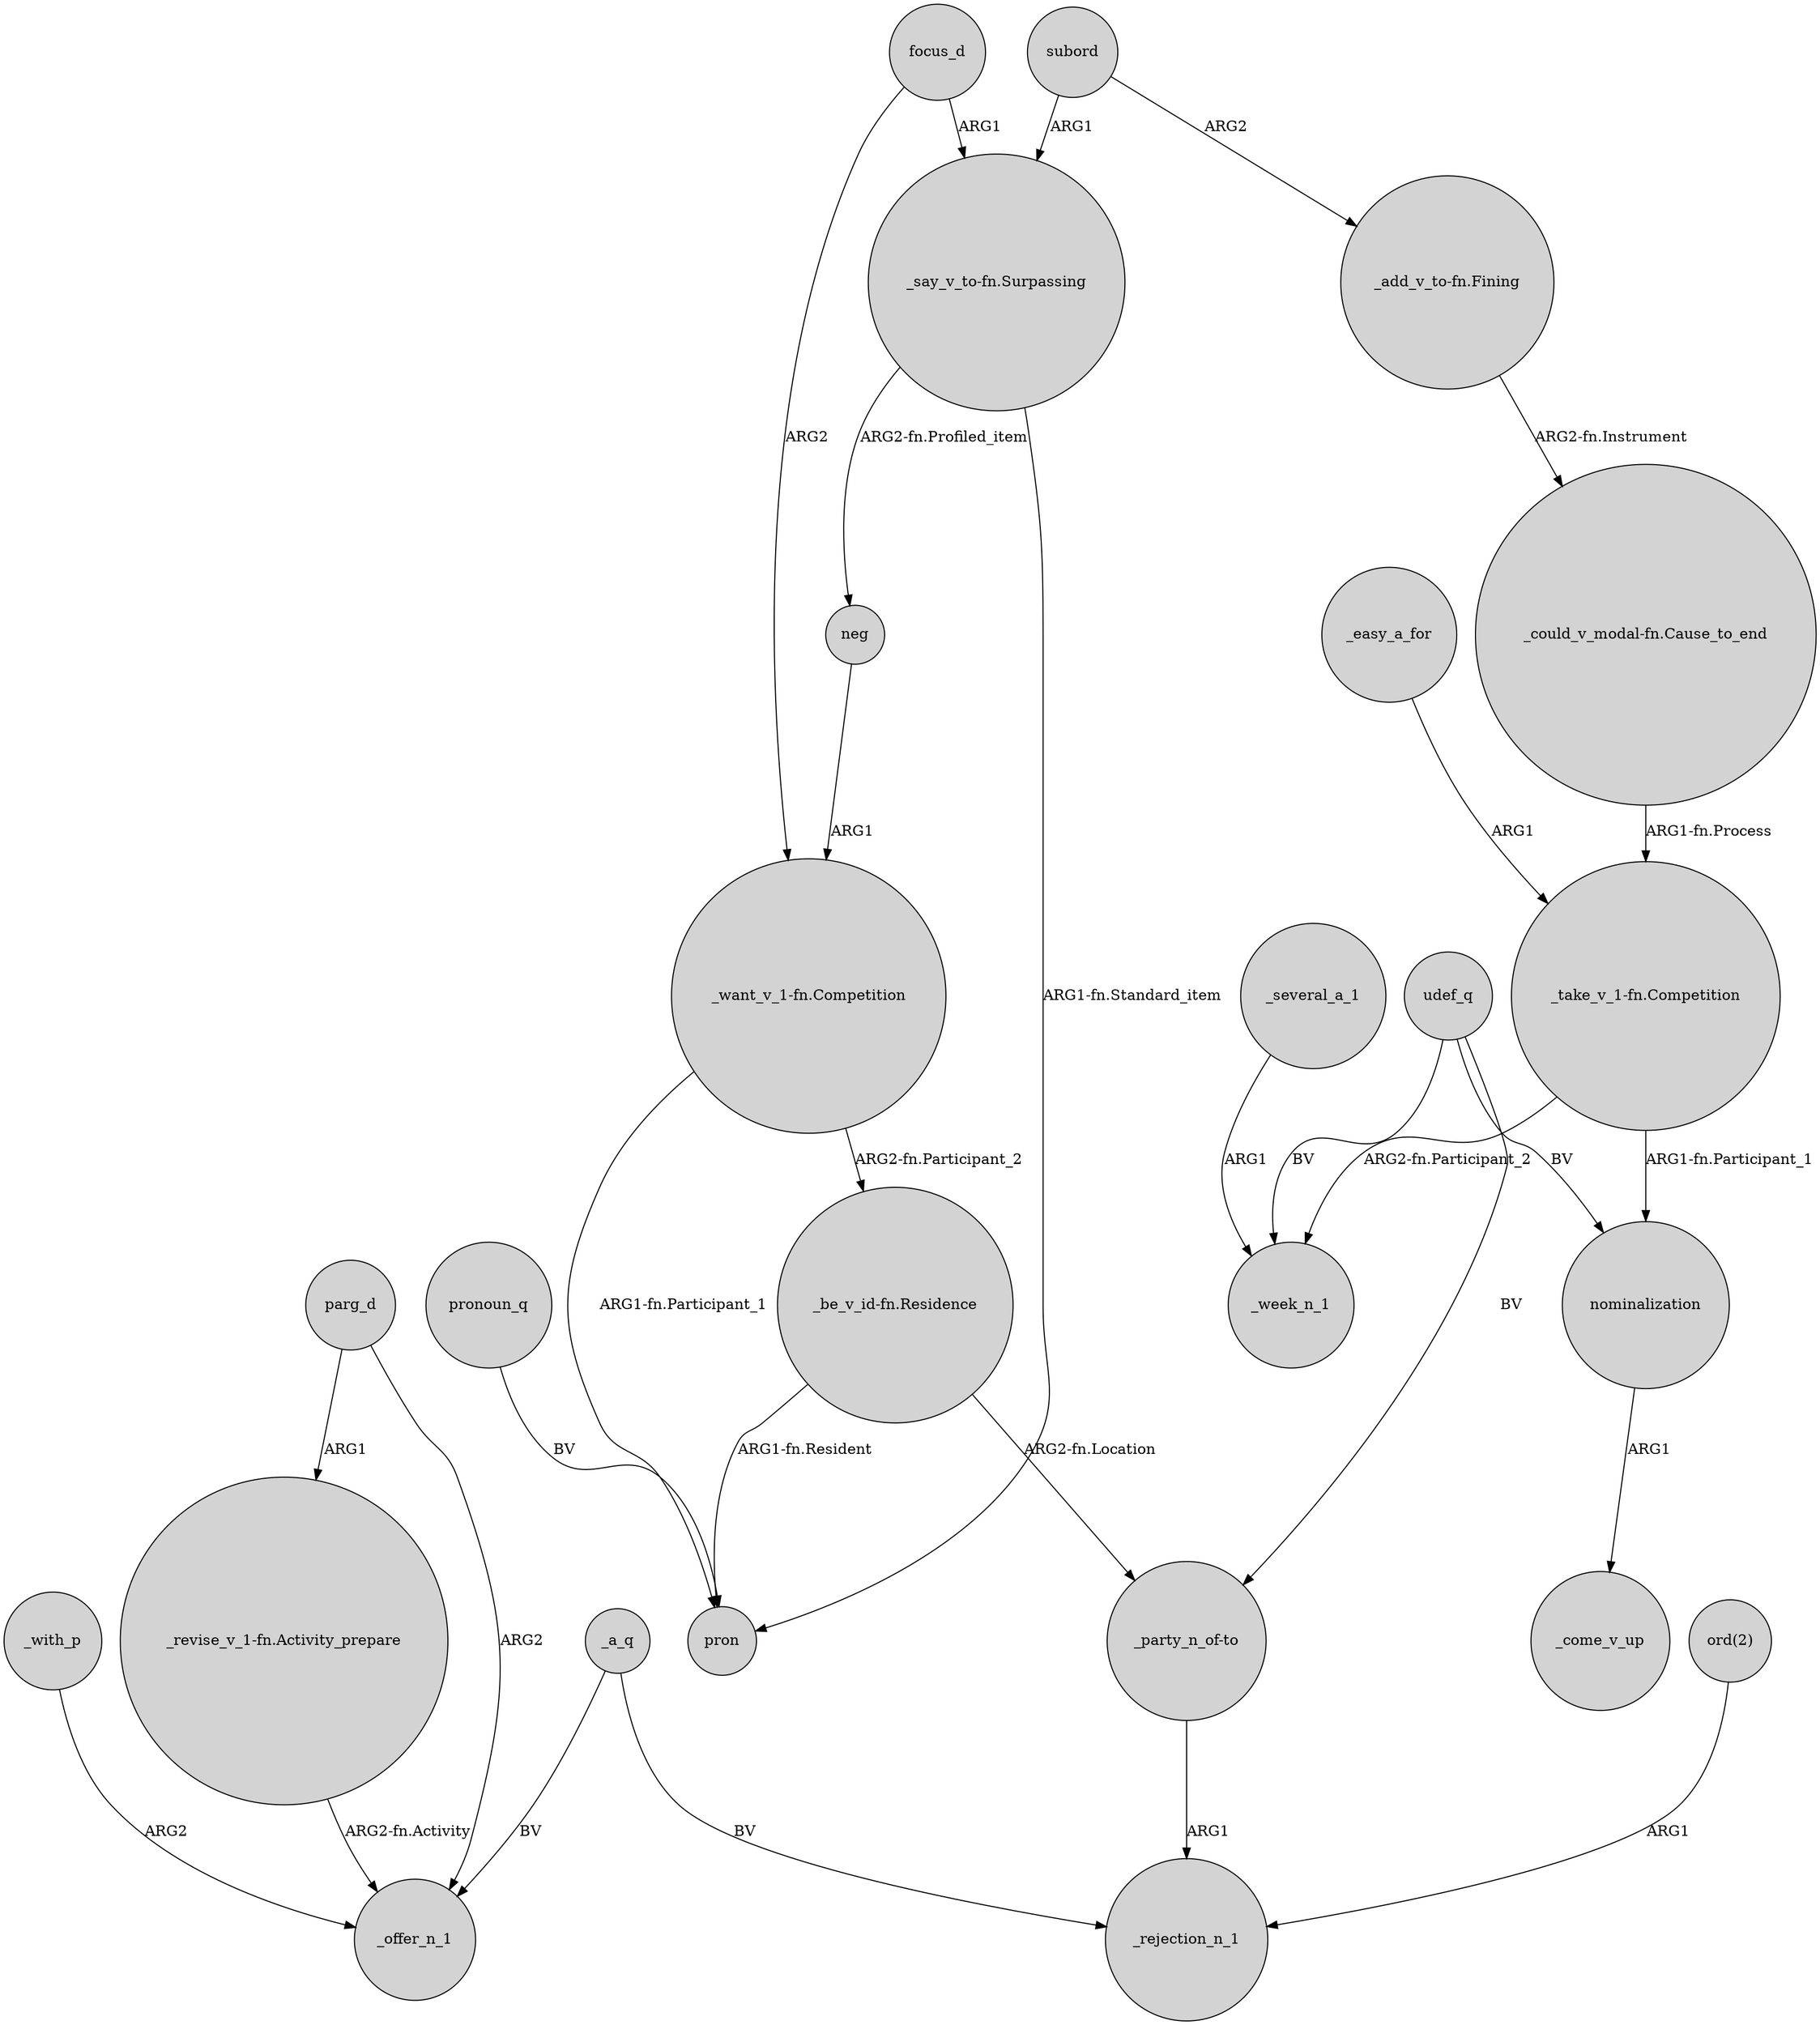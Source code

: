 digraph {
	node [shape=circle style=filled]
	_with_p -> _offer_n_1 [label=ARG2]
	"_could_v_modal-fn.Cause_to_end" -> "_take_v_1-fn.Competition" [label="ARG1-fn.Process"]
	parg_d -> "_revise_v_1-fn.Activity_prepare" [label=ARG1]
	nominalization -> _come_v_up [label=ARG1]
	parg_d -> _offer_n_1 [label=ARG2]
	subord -> "_say_v_to-fn.Surpassing" [label=ARG1]
	"_want_v_1-fn.Competition" -> "_be_v_id-fn.Residence" [label="ARG2-fn.Participant_2"]
	"_add_v_to-fn.Fining" -> "_could_v_modal-fn.Cause_to_end" [label="ARG2-fn.Instrument"]
	focus_d -> "_want_v_1-fn.Competition" [label=ARG2]
	udef_q -> nominalization [label=BV]
	"_be_v_id-fn.Residence" -> pron [label="ARG1-fn.Resident"]
	"_take_v_1-fn.Competition" -> nominalization [label="ARG1-fn.Participant_1"]
	_a_q -> _rejection_n_1 [label=BV]
	"_be_v_id-fn.Residence" -> "_party_n_of-to" [label="ARG2-fn.Location"]
	pronoun_q -> pron [label=BV]
	udef_q -> _week_n_1 [label=BV]
	"_say_v_to-fn.Surpassing" -> neg [label="ARG2-fn.Profiled_item"]
	"ord(2)" -> _rejection_n_1 [label=ARG1]
	"_take_v_1-fn.Competition" -> _week_n_1 [label="ARG2-fn.Participant_2"]
	_easy_a_for -> "_take_v_1-fn.Competition" [label=ARG1]
	neg -> "_want_v_1-fn.Competition" [label=ARG1]
	"_party_n_of-to" -> _rejection_n_1 [label=ARG1]
	focus_d -> "_say_v_to-fn.Surpassing" [label=ARG1]
	"_revise_v_1-fn.Activity_prepare" -> _offer_n_1 [label="ARG2-fn.Activity"]
	_a_q -> _offer_n_1 [label=BV]
	_several_a_1 -> _week_n_1 [label=ARG1]
	subord -> "_add_v_to-fn.Fining" [label=ARG2]
	udef_q -> "_party_n_of-to" [label=BV]
	"_say_v_to-fn.Surpassing" -> pron [label="ARG1-fn.Standard_item"]
	"_want_v_1-fn.Competition" -> pron [label="ARG1-fn.Participant_1"]
}
